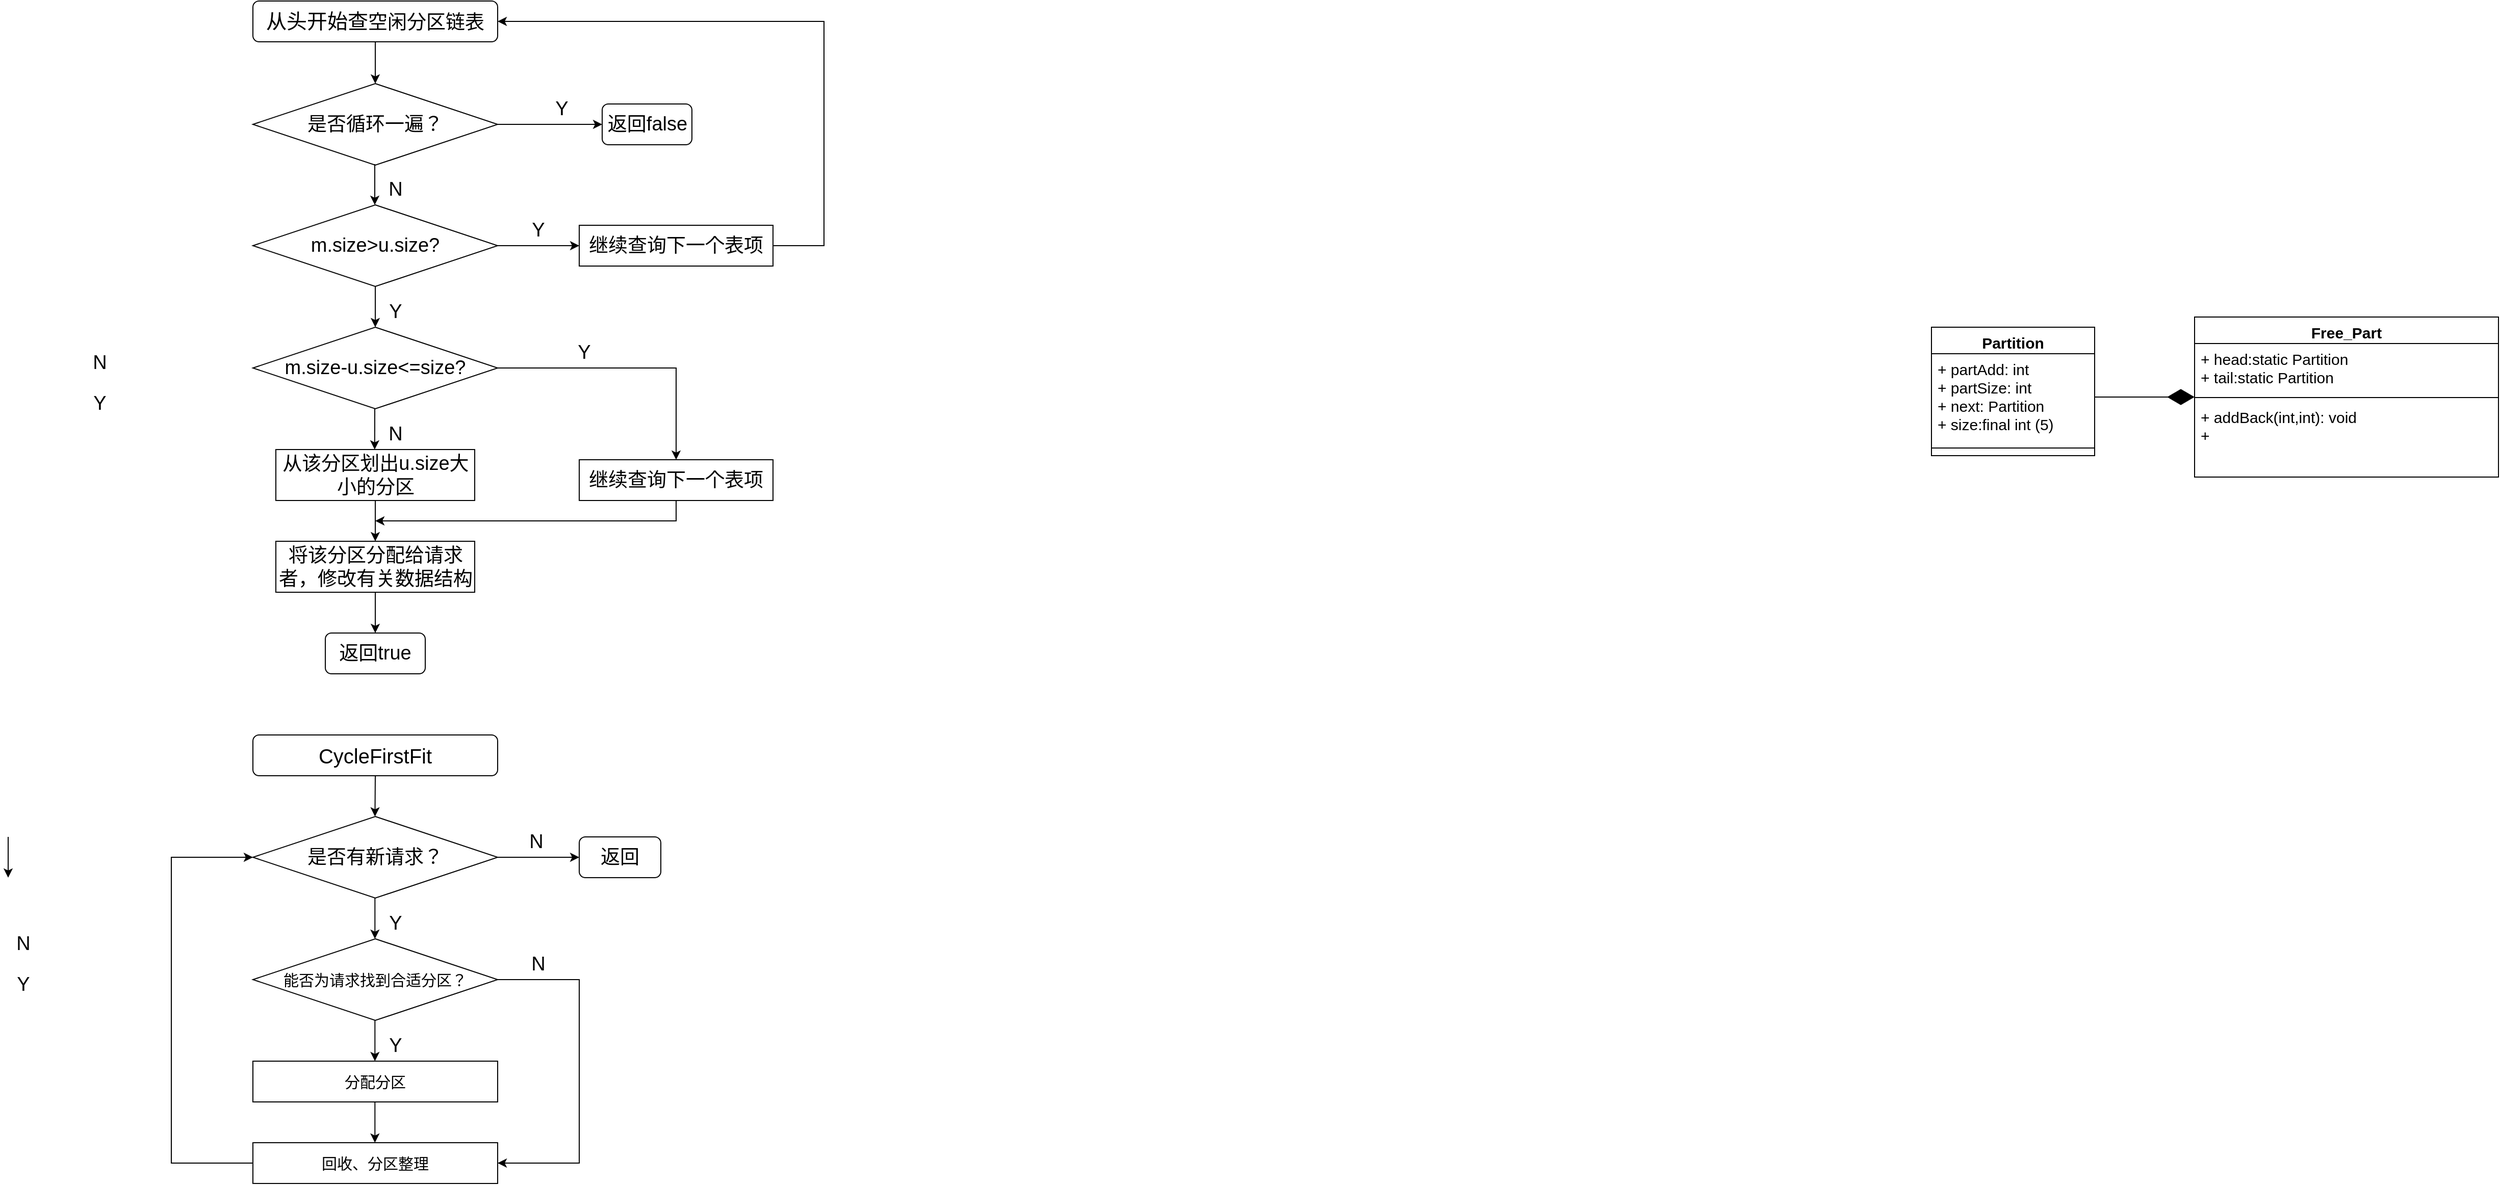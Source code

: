 <mxfile version="20.4.1" type="github">
  <diagram id="C5RBs43oDa-KdzZeNtuy" name="Page-1">
    <mxGraphModel dx="1008" dy="624" grid="0" gridSize="10" guides="1" tooltips="1" connect="1" arrows="1" fold="1" page="1" pageScale="1" pageWidth="3300" pageHeight="4681" math="0" shadow="0">
      <root>
        <mxCell id="WIyWlLk6GJQsqaUBKTNV-0" />
        <mxCell id="WIyWlLk6GJQsqaUBKTNV-1" parent="WIyWlLk6GJQsqaUBKTNV-0" />
        <mxCell id="zmsMu-Lmof0BKxTjrPye-1" value="&lt;font style=&quot;font-size: 20px;&quot;&gt;从头开始查&lt;/font&gt;&lt;span style=&quot;font-size: 19px;&quot;&gt;空闲分区链表&lt;/span&gt;" style="rounded=1;whiteSpace=wrap;html=1;" vertex="1" parent="WIyWlLk6GJQsqaUBKTNV-1">
          <mxGeometry x="280" y="40" width="240" height="40" as="geometry" />
        </mxCell>
        <mxCell id="zmsMu-Lmof0BKxTjrPye-5" value="是否循环一遍？" style="rhombus;whiteSpace=wrap;html=1;fontSize=19;" vertex="1" parent="WIyWlLk6GJQsqaUBKTNV-1">
          <mxGeometry x="280" y="121" width="240" height="80" as="geometry" />
        </mxCell>
        <mxCell id="zmsMu-Lmof0BKxTjrPye-6" value="" style="endArrow=classic;html=1;rounded=0;fontSize=19;exitX=1;exitY=0.5;exitDx=0;exitDy=0;" edge="1" parent="WIyWlLk6GJQsqaUBKTNV-1" source="zmsMu-Lmof0BKxTjrPye-5">
          <mxGeometry width="50" height="50" relative="1" as="geometry">
            <mxPoint x="292.5" y="421" as="sourcePoint" />
            <mxPoint x="622.5" y="161" as="targetPoint" />
          </mxGeometry>
        </mxCell>
        <mxCell id="zmsMu-Lmof0BKxTjrPye-7" value="" style="endArrow=classic;html=1;rounded=0;fontSize=19;exitX=0.5;exitY=1;exitDx=0;exitDy=0;entryX=0.5;entryY=0;entryDx=0;entryDy=0;" edge="1" parent="WIyWlLk6GJQsqaUBKTNV-1" source="zmsMu-Lmof0BKxTjrPye-1" target="zmsMu-Lmof0BKxTjrPye-5">
          <mxGeometry width="50" height="50" relative="1" as="geometry">
            <mxPoint x="270" y="420" as="sourcePoint" />
            <mxPoint x="320" y="370" as="targetPoint" />
          </mxGeometry>
        </mxCell>
        <mxCell id="zmsMu-Lmof0BKxTjrPye-8" value="N" style="text;html=1;strokeColor=none;fillColor=none;align=center;verticalAlign=middle;whiteSpace=wrap;rounded=0;fontSize=19;" vertex="1" parent="WIyWlLk6GJQsqaUBKTNV-1">
          <mxGeometry x="115" y="380" width="30" height="30" as="geometry" />
        </mxCell>
        <mxCell id="zmsMu-Lmof0BKxTjrPye-9" value="Y" style="text;html=1;strokeColor=none;fillColor=none;align=center;verticalAlign=middle;whiteSpace=wrap;rounded=0;fontSize=19;" vertex="1" parent="WIyWlLk6GJQsqaUBKTNV-1">
          <mxGeometry x="115" y="420" width="30" height="30" as="geometry" />
        </mxCell>
        <mxCell id="zmsMu-Lmof0BKxTjrPye-10" value="Y" style="text;html=1;strokeColor=none;fillColor=none;align=center;verticalAlign=middle;whiteSpace=wrap;rounded=0;fontSize=19;" vertex="1" parent="WIyWlLk6GJQsqaUBKTNV-1">
          <mxGeometry x="552.5" y="131" width="60" height="30" as="geometry" />
        </mxCell>
        <mxCell id="zmsMu-Lmof0BKxTjrPye-11" value="返回false" style="rounded=1;whiteSpace=wrap;html=1;fontSize=19;" vertex="1" parent="WIyWlLk6GJQsqaUBKTNV-1">
          <mxGeometry x="622.5" y="141" width="88" height="40" as="geometry" />
        </mxCell>
        <mxCell id="zmsMu-Lmof0BKxTjrPye-12" value="" style="endArrow=classic;html=1;rounded=0;fontSize=19;exitX=0.5;exitY=1;exitDx=0;exitDy=0;entryX=0.5;entryY=0;entryDx=0;entryDy=0;" edge="1" parent="WIyWlLk6GJQsqaUBKTNV-1">
          <mxGeometry width="50" height="50" relative="1" as="geometry">
            <mxPoint x="399.5" y="200" as="sourcePoint" />
            <mxPoint x="399.5" y="240" as="targetPoint" />
          </mxGeometry>
        </mxCell>
        <mxCell id="zmsMu-Lmof0BKxTjrPye-14" value="m.size&amp;gt;u.size?" style="rhombus;whiteSpace=wrap;html=1;fontSize=19;" vertex="1" parent="WIyWlLk6GJQsqaUBKTNV-1">
          <mxGeometry x="280" y="240" width="240" height="80" as="geometry" />
        </mxCell>
        <mxCell id="zmsMu-Lmof0BKxTjrPye-15" value="" style="endArrow=classic;html=1;rounded=0;fontSize=19;exitX=1;exitY=0.5;exitDx=0;exitDy=0;" edge="1" parent="WIyWlLk6GJQsqaUBKTNV-1">
          <mxGeometry width="50" height="50" relative="1" as="geometry">
            <mxPoint x="520" y="280" as="sourcePoint" />
            <mxPoint x="600" y="280" as="targetPoint" />
          </mxGeometry>
        </mxCell>
        <mxCell id="zmsMu-Lmof0BKxTjrPye-16" value="Y" style="text;html=1;strokeColor=none;fillColor=none;align=center;verticalAlign=middle;whiteSpace=wrap;rounded=0;fontSize=19;" vertex="1" parent="WIyWlLk6GJQsqaUBKTNV-1">
          <mxGeometry x="530" y="250" width="60" height="30" as="geometry" />
        </mxCell>
        <mxCell id="zmsMu-Lmof0BKxTjrPye-17" value="继续查询下一个表项" style="rounded=0;whiteSpace=wrap;html=1;fontSize=19;" vertex="1" parent="WIyWlLk6GJQsqaUBKTNV-1">
          <mxGeometry x="600" y="260" width="190" height="40" as="geometry" />
        </mxCell>
        <mxCell id="zmsMu-Lmof0BKxTjrPye-18" value="" style="endArrow=classic;html=1;rounded=0;fontSize=19;exitX=1;exitY=0.5;exitDx=0;exitDy=0;entryX=1;entryY=0.5;entryDx=0;entryDy=0;" edge="1" parent="WIyWlLk6GJQsqaUBKTNV-1" source="zmsMu-Lmof0BKxTjrPye-17" target="zmsMu-Lmof0BKxTjrPye-1">
          <mxGeometry width="50" height="50" relative="1" as="geometry">
            <mxPoint x="270" y="410" as="sourcePoint" />
            <mxPoint x="840" y="60" as="targetPoint" />
            <Array as="points">
              <mxPoint x="840" y="280" />
              <mxPoint x="840" y="60" />
            </Array>
          </mxGeometry>
        </mxCell>
        <mxCell id="zmsMu-Lmof0BKxTjrPye-19" value="" style="endArrow=classic;html=1;rounded=0;fontSize=19;exitX=0.5;exitY=1;exitDx=0;exitDy=0;entryX=0.5;entryY=0;entryDx=0;entryDy=0;" edge="1" parent="WIyWlLk6GJQsqaUBKTNV-1">
          <mxGeometry width="50" height="50" relative="1" as="geometry">
            <mxPoint x="400" y="320" as="sourcePoint" />
            <mxPoint x="400" y="360" as="targetPoint" />
          </mxGeometry>
        </mxCell>
        <mxCell id="zmsMu-Lmof0BKxTjrPye-21" value="Y" style="text;html=1;strokeColor=none;fillColor=none;align=center;verticalAlign=middle;whiteSpace=wrap;rounded=0;fontSize=19;" vertex="1" parent="WIyWlLk6GJQsqaUBKTNV-1">
          <mxGeometry x="405" y="330" width="30" height="30" as="geometry" />
        </mxCell>
        <mxCell id="zmsMu-Lmof0BKxTjrPye-22" value="N" style="text;html=1;strokeColor=none;fillColor=none;align=center;verticalAlign=middle;whiteSpace=wrap;rounded=0;fontSize=19;" vertex="1" parent="WIyWlLk6GJQsqaUBKTNV-1">
          <mxGeometry x="405" y="210" width="30" height="30" as="geometry" />
        </mxCell>
        <mxCell id="zmsMu-Lmof0BKxTjrPye-23" value="m.size-u.size&amp;lt;=size?" style="rhombus;whiteSpace=wrap;html=1;fontSize=19;" vertex="1" parent="WIyWlLk6GJQsqaUBKTNV-1">
          <mxGeometry x="280" y="360" width="240" height="80" as="geometry" />
        </mxCell>
        <mxCell id="zmsMu-Lmof0BKxTjrPye-24" value="" style="endArrow=classic;html=1;rounded=0;fontSize=19;exitX=1;exitY=0.5;exitDx=0;exitDy=0;entryX=0.5;entryY=0;entryDx=0;entryDy=0;" edge="1" parent="WIyWlLk6GJQsqaUBKTNV-1" source="zmsMu-Lmof0BKxTjrPye-23" target="zmsMu-Lmof0BKxTjrPye-25">
          <mxGeometry width="50" height="50" relative="1" as="geometry">
            <mxPoint x="270" y="410" as="sourcePoint" />
            <mxPoint x="680" y="480" as="targetPoint" />
            <Array as="points">
              <mxPoint x="695" y="400" />
            </Array>
          </mxGeometry>
        </mxCell>
        <mxCell id="zmsMu-Lmof0BKxTjrPye-25" value="继续查询下一个表项" style="rounded=0;whiteSpace=wrap;html=1;fontSize=19;" vertex="1" parent="WIyWlLk6GJQsqaUBKTNV-1">
          <mxGeometry x="600" y="490" width="190" height="40" as="geometry" />
        </mxCell>
        <mxCell id="zmsMu-Lmof0BKxTjrPye-26" value="Y" style="text;html=1;strokeColor=none;fillColor=none;align=center;verticalAlign=middle;whiteSpace=wrap;rounded=0;fontSize=19;" vertex="1" parent="WIyWlLk6GJQsqaUBKTNV-1">
          <mxGeometry x="590" y="370" width="30" height="30" as="geometry" />
        </mxCell>
        <mxCell id="zmsMu-Lmof0BKxTjrPye-27" value="" style="endArrow=classic;html=1;rounded=0;fontSize=19;exitX=0.5;exitY=1;exitDx=0;exitDy=0;entryX=0.497;entryY=0;entryDx=0;entryDy=0;entryPerimeter=0;" edge="1" parent="WIyWlLk6GJQsqaUBKTNV-1" target="zmsMu-Lmof0BKxTjrPye-29">
          <mxGeometry width="50" height="50" relative="1" as="geometry">
            <mxPoint x="399.5" y="440" as="sourcePoint" />
            <mxPoint x="399.5" y="480" as="targetPoint" />
          </mxGeometry>
        </mxCell>
        <mxCell id="zmsMu-Lmof0BKxTjrPye-28" value="N" style="text;html=1;strokeColor=none;fillColor=none;align=center;verticalAlign=middle;whiteSpace=wrap;rounded=0;fontSize=19;" vertex="1" parent="WIyWlLk6GJQsqaUBKTNV-1">
          <mxGeometry x="405" y="450" width="30" height="30" as="geometry" />
        </mxCell>
        <mxCell id="zmsMu-Lmof0BKxTjrPye-29" value="从该分区划出u.size大小的分区" style="rounded=0;whiteSpace=wrap;html=1;fontSize=19;" vertex="1" parent="WIyWlLk6GJQsqaUBKTNV-1">
          <mxGeometry x="302.5" y="480" width="195" height="50" as="geometry" />
        </mxCell>
        <mxCell id="zmsMu-Lmof0BKxTjrPye-32" value="" style="endArrow=classic;html=1;rounded=0;fontSize=19;exitX=0.5;exitY=1;exitDx=0;exitDy=0;entryX=0.5;entryY=0;entryDx=0;entryDy=0;" edge="1" parent="WIyWlLk6GJQsqaUBKTNV-1" source="zmsMu-Lmof0BKxTjrPye-29" target="zmsMu-Lmof0BKxTjrPye-34">
          <mxGeometry width="50" height="50" relative="1" as="geometry">
            <mxPoint x="399.5" y="530" as="sourcePoint" />
            <mxPoint x="399.5" y="570" as="targetPoint" />
          </mxGeometry>
        </mxCell>
        <mxCell id="zmsMu-Lmof0BKxTjrPye-33" value="" style="endArrow=classic;html=1;rounded=0;fontSize=19;exitX=0.5;exitY=1;exitDx=0;exitDy=0;" edge="1" parent="WIyWlLk6GJQsqaUBKTNV-1" source="zmsMu-Lmof0BKxTjrPye-25">
          <mxGeometry width="50" height="50" relative="1" as="geometry">
            <mxPoint x="530" y="410" as="sourcePoint" />
            <mxPoint x="400" y="550" as="targetPoint" />
            <Array as="points">
              <mxPoint x="695" y="550" />
            </Array>
          </mxGeometry>
        </mxCell>
        <mxCell id="zmsMu-Lmof0BKxTjrPye-34" value="将该分区分配给请求者，修改有关数据结构" style="rounded=0;whiteSpace=wrap;html=1;fontSize=19;" vertex="1" parent="WIyWlLk6GJQsqaUBKTNV-1">
          <mxGeometry x="302.5" y="570" width="195" height="50" as="geometry" />
        </mxCell>
        <mxCell id="zmsMu-Lmof0BKxTjrPye-36" value="" style="endArrow=classic;html=1;rounded=0;fontSize=19;exitX=0.5;exitY=1;exitDx=0;exitDy=0;entryX=0.5;entryY=0;entryDx=0;entryDy=0;" edge="1" parent="WIyWlLk6GJQsqaUBKTNV-1" source="zmsMu-Lmof0BKxTjrPye-34" target="zmsMu-Lmof0BKxTjrPye-37">
          <mxGeometry width="50" height="50" relative="1" as="geometry">
            <mxPoint x="399.5" y="620" as="sourcePoint" />
            <mxPoint x="399.5" y="660" as="targetPoint" />
          </mxGeometry>
        </mxCell>
        <mxCell id="zmsMu-Lmof0BKxTjrPye-37" value="返回true" style="rounded=1;whiteSpace=wrap;html=1;fontSize=19;" vertex="1" parent="WIyWlLk6GJQsqaUBKTNV-1">
          <mxGeometry x="351" y="660" width="98" height="40" as="geometry" />
        </mxCell>
        <mxCell id="zmsMu-Lmof0BKxTjrPye-38" value="&lt;span style=&quot;font-size: 20px;&quot;&gt;CycleFirstFit&lt;/span&gt;" style="rounded=1;whiteSpace=wrap;html=1;" vertex="1" parent="WIyWlLk6GJQsqaUBKTNV-1">
          <mxGeometry x="280" y="760" width="240" height="40" as="geometry" />
        </mxCell>
        <mxCell id="zmsMu-Lmof0BKxTjrPye-39" value="" style="endArrow=classic;html=1;rounded=0;fontSize=19;exitX=0.5;exitY=1;exitDx=0;exitDy=0;entryX=0.5;entryY=0;entryDx=0;entryDy=0;" edge="1" parent="WIyWlLk6GJQsqaUBKTNV-1">
          <mxGeometry width="50" height="50" relative="1" as="geometry">
            <mxPoint x="40" y="860" as="sourcePoint" />
            <mxPoint x="40" y="900" as="targetPoint" />
          </mxGeometry>
        </mxCell>
        <mxCell id="zmsMu-Lmof0BKxTjrPye-40" value="" style="endArrow=classic;html=1;rounded=0;fontSize=19;exitX=0.5;exitY=1;exitDx=0;exitDy=0;entryX=0.5;entryY=0;entryDx=0;entryDy=0;" edge="1" parent="WIyWlLk6GJQsqaUBKTNV-1" source="zmsMu-Lmof0BKxTjrPye-38">
          <mxGeometry width="50" height="50" relative="1" as="geometry">
            <mxPoint x="399.71" y="800" as="sourcePoint" />
            <mxPoint x="399.71" y="840" as="targetPoint" />
          </mxGeometry>
        </mxCell>
        <mxCell id="zmsMu-Lmof0BKxTjrPye-42" value="是否有新请求？" style="rhombus;whiteSpace=wrap;html=1;fontSize=19;" vertex="1" parent="WIyWlLk6GJQsqaUBKTNV-1">
          <mxGeometry x="280" y="840" width="240" height="80" as="geometry" />
        </mxCell>
        <mxCell id="zmsMu-Lmof0BKxTjrPye-43" value="" style="endArrow=classic;html=1;rounded=0;fontSize=19;exitX=1;exitY=0.5;exitDx=0;exitDy=0;" edge="1" parent="WIyWlLk6GJQsqaUBKTNV-1">
          <mxGeometry width="50" height="50" relative="1" as="geometry">
            <mxPoint x="520.0" y="880" as="sourcePoint" />
            <mxPoint x="600.0" y="880" as="targetPoint" />
          </mxGeometry>
        </mxCell>
        <mxCell id="zmsMu-Lmof0BKxTjrPye-45" value="返回" style="rounded=1;whiteSpace=wrap;html=1;fontSize=19;" vertex="1" parent="WIyWlLk6GJQsqaUBKTNV-1">
          <mxGeometry x="600" y="860" width="80" height="40" as="geometry" />
        </mxCell>
        <mxCell id="zmsMu-Lmof0BKxTjrPye-46" value="N" style="text;html=1;strokeColor=none;fillColor=none;align=center;verticalAlign=middle;whiteSpace=wrap;rounded=0;fontSize=19;" vertex="1" parent="WIyWlLk6GJQsqaUBKTNV-1">
          <mxGeometry x="40" y="950" width="30" height="30" as="geometry" />
        </mxCell>
        <mxCell id="zmsMu-Lmof0BKxTjrPye-47" value="Y" style="text;html=1;strokeColor=none;fillColor=none;align=center;verticalAlign=middle;whiteSpace=wrap;rounded=0;fontSize=19;" vertex="1" parent="WIyWlLk6GJQsqaUBKTNV-1">
          <mxGeometry x="40" y="990" width="30" height="30" as="geometry" />
        </mxCell>
        <mxCell id="zmsMu-Lmof0BKxTjrPye-48" value="N" style="text;html=1;strokeColor=none;fillColor=none;align=center;verticalAlign=middle;whiteSpace=wrap;rounded=0;fontSize=19;" vertex="1" parent="WIyWlLk6GJQsqaUBKTNV-1">
          <mxGeometry x="542.5" y="850" width="30" height="30" as="geometry" />
        </mxCell>
        <mxCell id="zmsMu-Lmof0BKxTjrPye-49" value="" style="endArrow=classic;html=1;rounded=0;fontSize=19;exitX=0.5;exitY=1;exitDx=0;exitDy=0;entryX=0.5;entryY=0;entryDx=0;entryDy=0;" edge="1" parent="WIyWlLk6GJQsqaUBKTNV-1">
          <mxGeometry width="50" height="50" relative="1" as="geometry">
            <mxPoint x="399.66" y="920" as="sourcePoint" />
            <mxPoint x="399.66" y="960" as="targetPoint" />
          </mxGeometry>
        </mxCell>
        <mxCell id="zmsMu-Lmof0BKxTjrPye-50" value="Y" style="text;html=1;strokeColor=none;fillColor=none;align=center;verticalAlign=middle;whiteSpace=wrap;rounded=0;fontSize=19;" vertex="1" parent="WIyWlLk6GJQsqaUBKTNV-1">
          <mxGeometry x="405" y="930" width="30" height="30" as="geometry" />
        </mxCell>
        <mxCell id="zmsMu-Lmof0BKxTjrPye-51" value="&lt;font style=&quot;font-size: 15px;&quot;&gt;能否为请求找到合适分区？&lt;/font&gt;" style="rhombus;whiteSpace=wrap;html=1;fontSize=19;" vertex="1" parent="WIyWlLk6GJQsqaUBKTNV-1">
          <mxGeometry x="280" y="960" width="240" height="80" as="geometry" />
        </mxCell>
        <mxCell id="zmsMu-Lmof0BKxTjrPye-52" value="" style="endArrow=classic;html=1;rounded=0;fontSize=19;exitX=1;exitY=0.5;exitDx=0;exitDy=0;entryX=1;entryY=0.5;entryDx=0;entryDy=0;" edge="1" parent="WIyWlLk6GJQsqaUBKTNV-1" target="zmsMu-Lmof0BKxTjrPye-61">
          <mxGeometry width="50" height="50" relative="1" as="geometry">
            <mxPoint x="520.0" y="1000" as="sourcePoint" />
            <mxPoint x="600.0" y="1000" as="targetPoint" />
            <Array as="points">
              <mxPoint x="600" y="1000" />
              <mxPoint x="600" y="1180" />
            </Array>
          </mxGeometry>
        </mxCell>
        <mxCell id="zmsMu-Lmof0BKxTjrPye-55" value="" style="endArrow=classic;html=1;rounded=0;fontSize=19;exitX=0.5;exitY=1;exitDx=0;exitDy=0;entryX=0.5;entryY=0;entryDx=0;entryDy=0;" edge="1" parent="WIyWlLk6GJQsqaUBKTNV-1">
          <mxGeometry width="50" height="50" relative="1" as="geometry">
            <mxPoint x="399.66" y="1040" as="sourcePoint" />
            <mxPoint x="399.66" y="1080" as="targetPoint" />
          </mxGeometry>
        </mxCell>
        <mxCell id="zmsMu-Lmof0BKxTjrPye-56" value="Y" style="text;html=1;strokeColor=none;fillColor=none;align=center;verticalAlign=middle;whiteSpace=wrap;rounded=0;fontSize=19;" vertex="1" parent="WIyWlLk6GJQsqaUBKTNV-1">
          <mxGeometry x="405" y="1050" width="30" height="30" as="geometry" />
        </mxCell>
        <mxCell id="zmsMu-Lmof0BKxTjrPye-58" value="分配分区" style="rounded=0;whiteSpace=wrap;html=1;fontSize=15;" vertex="1" parent="WIyWlLk6GJQsqaUBKTNV-1">
          <mxGeometry x="280" y="1080" width="240" height="40" as="geometry" />
        </mxCell>
        <mxCell id="zmsMu-Lmof0BKxTjrPye-59" value="" style="endArrow=classic;html=1;rounded=0;fontSize=19;exitX=0.5;exitY=1;exitDx=0;exitDy=0;entryX=0.5;entryY=0;entryDx=0;entryDy=0;" edge="1" parent="WIyWlLk6GJQsqaUBKTNV-1">
          <mxGeometry width="50" height="50" relative="1" as="geometry">
            <mxPoint x="399.66" y="1120" as="sourcePoint" />
            <mxPoint x="399.66" y="1160" as="targetPoint" />
          </mxGeometry>
        </mxCell>
        <mxCell id="zmsMu-Lmof0BKxTjrPye-61" value="回收、分区整理" style="rounded=0;whiteSpace=wrap;html=1;fontSize=15;" vertex="1" parent="WIyWlLk6GJQsqaUBKTNV-1">
          <mxGeometry x="280" y="1160" width="240" height="40" as="geometry" />
        </mxCell>
        <mxCell id="zmsMu-Lmof0BKxTjrPye-62" value="" style="endArrow=classic;html=1;rounded=0;fontSize=19;exitX=0;exitY=0.5;exitDx=0;exitDy=0;entryX=0;entryY=0.5;entryDx=0;entryDy=0;" edge="1" parent="WIyWlLk6GJQsqaUBKTNV-1" source="zmsMu-Lmof0BKxTjrPye-61" target="zmsMu-Lmof0BKxTjrPye-42">
          <mxGeometry width="50" height="50" relative="1" as="geometry">
            <mxPoint x="50" y="770" as="sourcePoint" />
            <mxPoint x="50" y="810" as="targetPoint" />
            <Array as="points">
              <mxPoint x="200" y="1180" />
              <mxPoint x="200" y="880" />
            </Array>
          </mxGeometry>
        </mxCell>
        <mxCell id="zmsMu-Lmof0BKxTjrPye-64" value="N" style="text;html=1;strokeColor=none;fillColor=none;align=center;verticalAlign=middle;whiteSpace=wrap;rounded=0;fontSize=19;" vertex="1" parent="WIyWlLk6GJQsqaUBKTNV-1">
          <mxGeometry x="545" y="970" width="30" height="30" as="geometry" />
        </mxCell>
        <mxCell id="zmsMu-Lmof0BKxTjrPye-72" value="Partition" style="swimlane;fontStyle=1;align=center;verticalAlign=top;childLayout=stackLayout;horizontal=1;startSize=26;horizontalStack=0;resizeParent=1;resizeParentMax=0;resizeLast=0;collapsible=1;marginBottom=0;fontSize=15;" vertex="1" parent="WIyWlLk6GJQsqaUBKTNV-1">
          <mxGeometry x="1926" y="360" width="160" height="126" as="geometry" />
        </mxCell>
        <mxCell id="zmsMu-Lmof0BKxTjrPye-73" value="+ partAdd: int&#xa;+ partSize: int&#xa;+ next: Partition&#xa;+ size:final int (5)" style="text;strokeColor=none;fillColor=none;align=left;verticalAlign=top;spacingLeft=4;spacingRight=4;overflow=hidden;rotatable=0;points=[[0,0.5],[1,0.5]];portConstraint=eastwest;fontSize=15;" vertex="1" parent="zmsMu-Lmof0BKxTjrPye-72">
          <mxGeometry y="26" width="160" height="85" as="geometry" />
        </mxCell>
        <mxCell id="zmsMu-Lmof0BKxTjrPye-74" value="" style="line;strokeWidth=1;fillColor=none;align=left;verticalAlign=middle;spacingTop=-1;spacingLeft=3;spacingRight=3;rotatable=0;labelPosition=right;points=[];portConstraint=eastwest;strokeColor=inherit;fontSize=15;" vertex="1" parent="zmsMu-Lmof0BKxTjrPye-72">
          <mxGeometry y="111" width="160" height="15" as="geometry" />
        </mxCell>
        <mxCell id="zmsMu-Lmof0BKxTjrPye-79" value="" style="endArrow=diamondThin;endFill=1;endSize=24;html=1;rounded=0;fontSize=15;exitX=1;exitY=0.5;exitDx=0;exitDy=0;entryX=0;entryY=0.5;entryDx=0;entryDy=0;" edge="1" parent="WIyWlLk6GJQsqaUBKTNV-1" source="zmsMu-Lmof0BKxTjrPye-73" target="zmsMu-Lmof0BKxTjrPye-86">
          <mxGeometry width="160" relative="1" as="geometry">
            <mxPoint x="2024" y="466" as="sourcePoint" />
            <mxPoint x="2155" y="428" as="targetPoint" />
          </mxGeometry>
        </mxCell>
        <mxCell id="zmsMu-Lmof0BKxTjrPye-86" value="Free_Part" style="swimlane;fontStyle=1;align=center;verticalAlign=top;childLayout=stackLayout;horizontal=1;startSize=26;horizontalStack=0;resizeParent=1;resizeParentMax=0;resizeLast=0;collapsible=1;marginBottom=0;fontSize=15;" vertex="1" parent="WIyWlLk6GJQsqaUBKTNV-1">
          <mxGeometry x="2184" y="350" width="298" height="157" as="geometry" />
        </mxCell>
        <mxCell id="zmsMu-Lmof0BKxTjrPye-87" value="+ head:static Partition&#xa;+ tail:static Partition&#xa;" style="text;strokeColor=none;fillColor=none;align=left;verticalAlign=top;spacingLeft=4;spacingRight=4;overflow=hidden;rotatable=0;points=[[0,0.5],[1,0.5]];portConstraint=eastwest;fontSize=15;" vertex="1" parent="zmsMu-Lmof0BKxTjrPye-86">
          <mxGeometry y="26" width="298" height="49" as="geometry" />
        </mxCell>
        <mxCell id="zmsMu-Lmof0BKxTjrPye-88" value="" style="line;strokeWidth=1;fillColor=none;align=left;verticalAlign=middle;spacingTop=-1;spacingLeft=3;spacingRight=3;rotatable=0;labelPosition=right;points=[];portConstraint=eastwest;strokeColor=inherit;fontSize=15;" vertex="1" parent="zmsMu-Lmof0BKxTjrPye-86">
          <mxGeometry y="75" width="298" height="8" as="geometry" />
        </mxCell>
        <mxCell id="zmsMu-Lmof0BKxTjrPye-89" value="+ addBack(int,int): void&#xa;+ " style="text;strokeColor=none;fillColor=none;align=left;verticalAlign=top;spacingLeft=4;spacingRight=4;overflow=hidden;rotatable=0;points=[[0,0.5],[1,0.5]];portConstraint=eastwest;fontSize=15;" vertex="1" parent="zmsMu-Lmof0BKxTjrPye-86">
          <mxGeometry y="83" width="298" height="74" as="geometry" />
        </mxCell>
      </root>
    </mxGraphModel>
  </diagram>
</mxfile>

